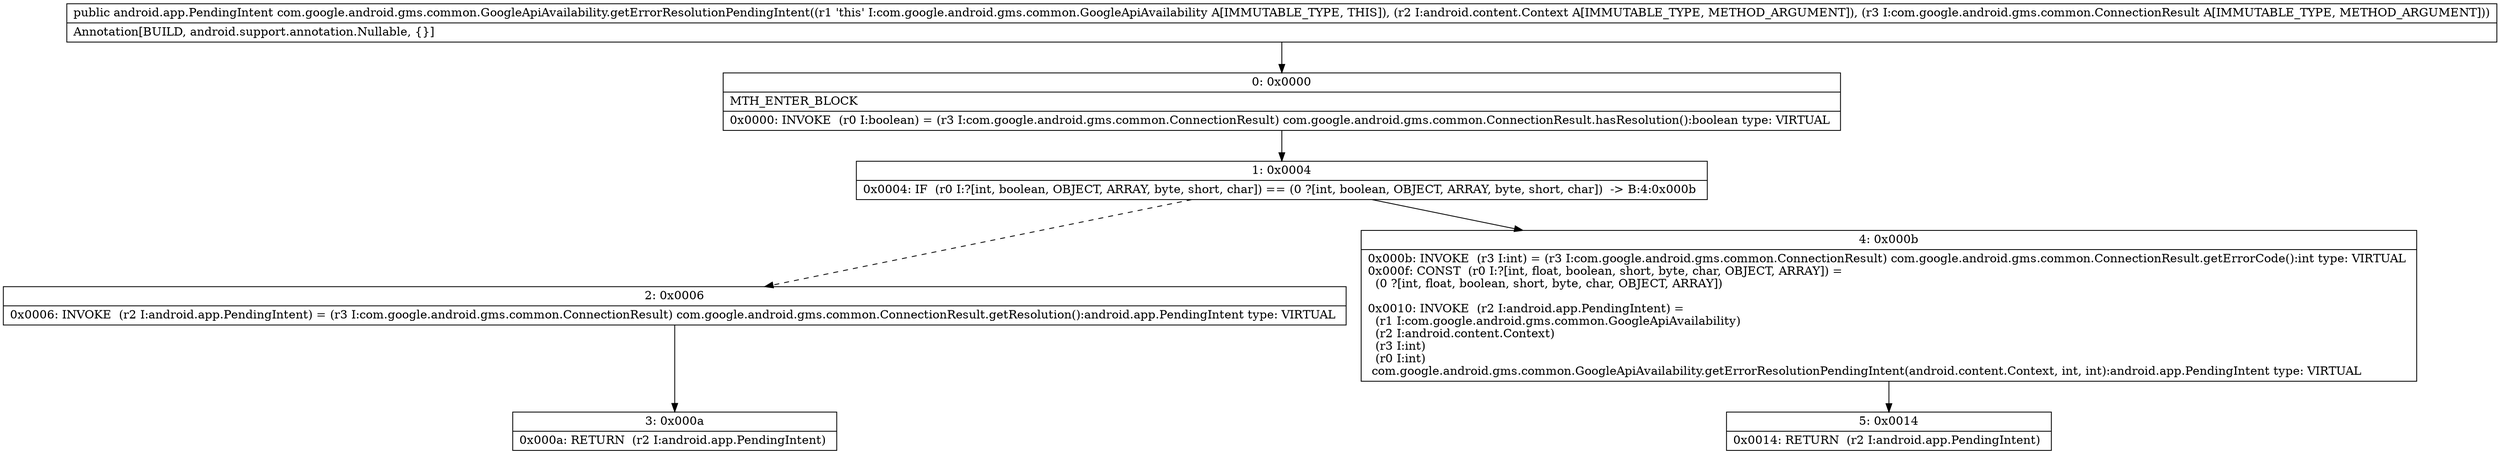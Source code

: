 digraph "CFG forcom.google.android.gms.common.GoogleApiAvailability.getErrorResolutionPendingIntent(Landroid\/content\/Context;Lcom\/google\/android\/gms\/common\/ConnectionResult;)Landroid\/app\/PendingIntent;" {
Node_0 [shape=record,label="{0\:\ 0x0000|MTH_ENTER_BLOCK\l|0x0000: INVOKE  (r0 I:boolean) = (r3 I:com.google.android.gms.common.ConnectionResult) com.google.android.gms.common.ConnectionResult.hasResolution():boolean type: VIRTUAL \l}"];
Node_1 [shape=record,label="{1\:\ 0x0004|0x0004: IF  (r0 I:?[int, boolean, OBJECT, ARRAY, byte, short, char]) == (0 ?[int, boolean, OBJECT, ARRAY, byte, short, char])  \-\> B:4:0x000b \l}"];
Node_2 [shape=record,label="{2\:\ 0x0006|0x0006: INVOKE  (r2 I:android.app.PendingIntent) = (r3 I:com.google.android.gms.common.ConnectionResult) com.google.android.gms.common.ConnectionResult.getResolution():android.app.PendingIntent type: VIRTUAL \l}"];
Node_3 [shape=record,label="{3\:\ 0x000a|0x000a: RETURN  (r2 I:android.app.PendingIntent) \l}"];
Node_4 [shape=record,label="{4\:\ 0x000b|0x000b: INVOKE  (r3 I:int) = (r3 I:com.google.android.gms.common.ConnectionResult) com.google.android.gms.common.ConnectionResult.getErrorCode():int type: VIRTUAL \l0x000f: CONST  (r0 I:?[int, float, boolean, short, byte, char, OBJECT, ARRAY]) = \l  (0 ?[int, float, boolean, short, byte, char, OBJECT, ARRAY])\l \l0x0010: INVOKE  (r2 I:android.app.PendingIntent) = \l  (r1 I:com.google.android.gms.common.GoogleApiAvailability)\l  (r2 I:android.content.Context)\l  (r3 I:int)\l  (r0 I:int)\l com.google.android.gms.common.GoogleApiAvailability.getErrorResolutionPendingIntent(android.content.Context, int, int):android.app.PendingIntent type: VIRTUAL \l}"];
Node_5 [shape=record,label="{5\:\ 0x0014|0x0014: RETURN  (r2 I:android.app.PendingIntent) \l}"];
MethodNode[shape=record,label="{public android.app.PendingIntent com.google.android.gms.common.GoogleApiAvailability.getErrorResolutionPendingIntent((r1 'this' I:com.google.android.gms.common.GoogleApiAvailability A[IMMUTABLE_TYPE, THIS]), (r2 I:android.content.Context A[IMMUTABLE_TYPE, METHOD_ARGUMENT]), (r3 I:com.google.android.gms.common.ConnectionResult A[IMMUTABLE_TYPE, METHOD_ARGUMENT]))  | Annotation[BUILD, android.support.annotation.Nullable, \{\}]\l}"];
MethodNode -> Node_0;
Node_0 -> Node_1;
Node_1 -> Node_2[style=dashed];
Node_1 -> Node_4;
Node_2 -> Node_3;
Node_4 -> Node_5;
}

